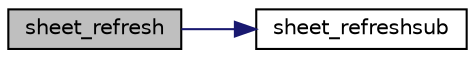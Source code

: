 digraph "sheet_refresh"
{
 // LATEX_PDF_SIZE
  edge [fontname="Helvetica",fontsize="10",labelfontname="Helvetica",labelfontsize="10"];
  node [fontname="Helvetica",fontsize="10",shape=record];
  rankdir="LR";
  Node1 [label="sheet_refresh",height=0.2,width=0.4,color="black", fillcolor="grey75", style="filled", fontcolor="black",tooltip="変化したウインドウから上のウインドウを再描画します"];
  Node1 -> Node2 [color="midnightblue",fontsize="10",style="solid",fontname="Helvetica"];
  Node2 [label="sheet_refreshsub",height=0.2,width=0.4,color="black", fillcolor="white", style="filled",URL="$sheet_8c.html#a0016600e2d7feeb0a12089156b9307a4",tooltip=" "];
}
